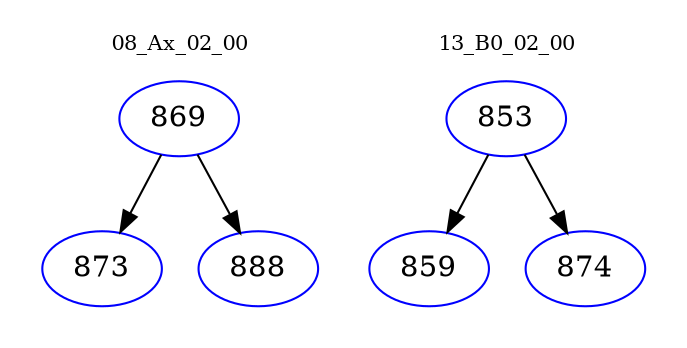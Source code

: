 digraph{
subgraph cluster_0 {
color = white
label = "08_Ax_02_00";
fontsize=10;
T0_869 [label="869", color="blue"]
T0_869 -> T0_873 [color="black"]
T0_873 [label="873", color="blue"]
T0_869 -> T0_888 [color="black"]
T0_888 [label="888", color="blue"]
}
subgraph cluster_1 {
color = white
label = "13_B0_02_00";
fontsize=10;
T1_853 [label="853", color="blue"]
T1_853 -> T1_859 [color="black"]
T1_859 [label="859", color="blue"]
T1_853 -> T1_874 [color="black"]
T1_874 [label="874", color="blue"]
}
}
